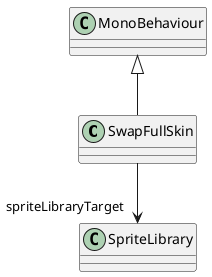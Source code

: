 @startuml
class SwapFullSkin {
}
MonoBehaviour <|-- SwapFullSkin
SwapFullSkin --> "spriteLibraryTarget" SpriteLibrary
@enduml
